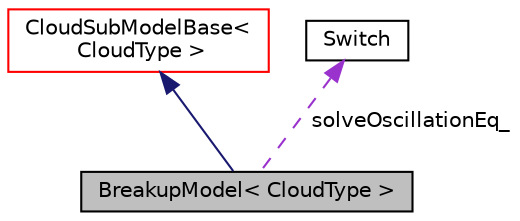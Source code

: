 digraph "BreakupModel&lt; CloudType &gt;"
{
  bgcolor="transparent";
  edge [fontname="Helvetica",fontsize="10",labelfontname="Helvetica",labelfontsize="10"];
  node [fontname="Helvetica",fontsize="10",shape=record];
  Node1 [label="BreakupModel\< CloudType \>",height=0.2,width=0.4,color="black", fillcolor="grey75", style="filled", fontcolor="black"];
  Node2 -> Node1 [dir="back",color="midnightblue",fontsize="10",style="solid",fontname="Helvetica"];
  Node2 [label="CloudSubModelBase\<\l CloudType \>",height=0.2,width=0.4,color="red",URL="$a00286.html",tooltip="Base class for cloud sub-models. "];
  Node3 -> Node1 [dir="back",color="darkorchid3",fontsize="10",style="dashed",label=" solveOscillationEq_" ,fontname="Helvetica"];
  Node3 [label="Switch",height=0.2,width=0.4,color="black",URL="$a02607.html",tooltip="A simple wrapper around bool so that it can be read as a word: true/false, on/off, yes/no, y/n, t/f, or none. "];
}
